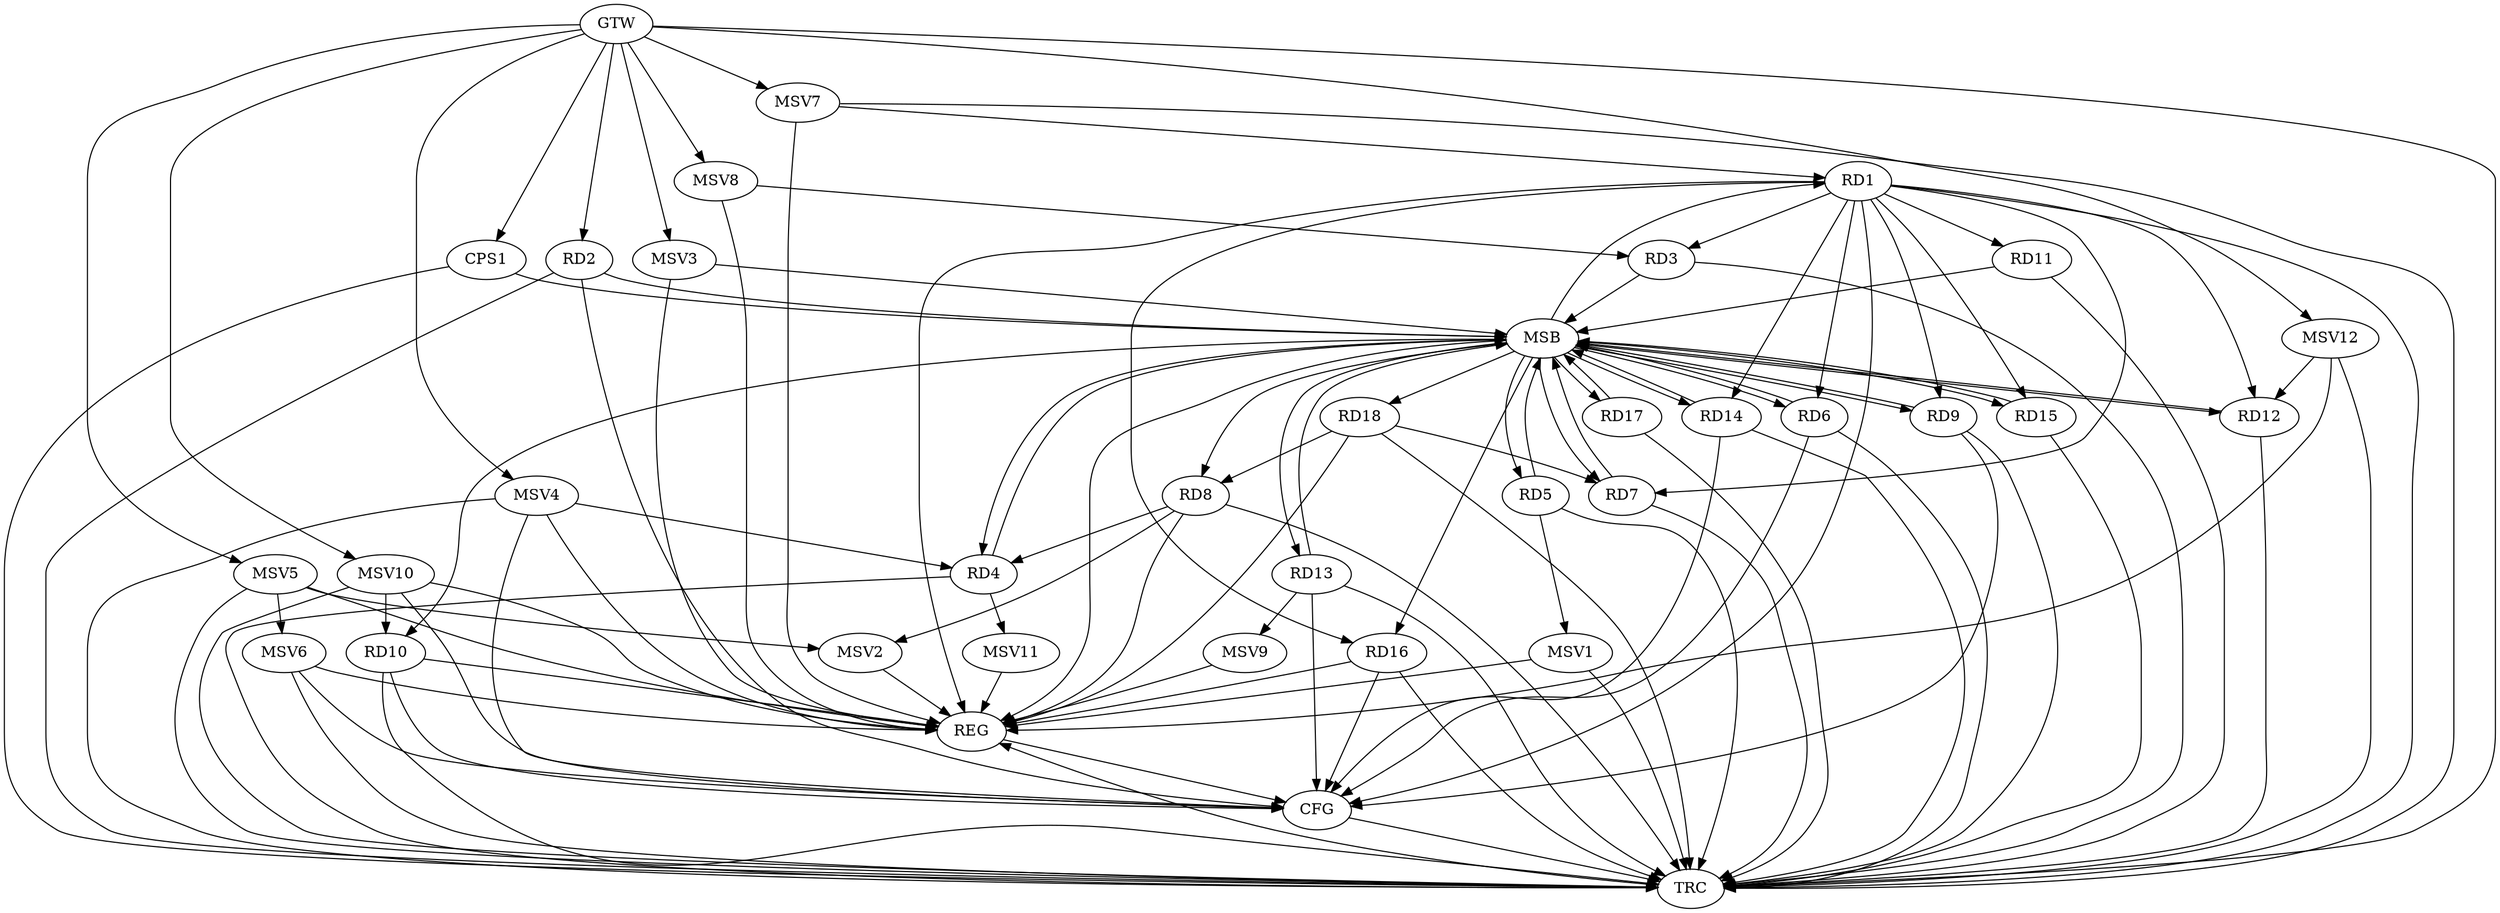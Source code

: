 strict digraph G {
  RD1 [ label="RD1" ];
  RD2 [ label="RD2" ];
  RD3 [ label="RD3" ];
  RD4 [ label="RD4" ];
  RD5 [ label="RD5" ];
  RD6 [ label="RD6" ];
  RD7 [ label="RD7" ];
  RD8 [ label="RD8" ];
  RD9 [ label="RD9" ];
  RD10 [ label="RD10" ];
  RD11 [ label="RD11" ];
  RD12 [ label="RD12" ];
  RD13 [ label="RD13" ];
  RD14 [ label="RD14" ];
  RD15 [ label="RD15" ];
  RD16 [ label="RD16" ];
  RD17 [ label="RD17" ];
  RD18 [ label="RD18" ];
  CPS1 [ label="CPS1" ];
  GTW [ label="GTW" ];
  REG [ label="REG" ];
  MSB [ label="MSB" ];
  CFG [ label="CFG" ];
  TRC [ label="TRC" ];
  MSV1 [ label="MSV1" ];
  MSV2 [ label="MSV2" ];
  MSV3 [ label="MSV3" ];
  MSV4 [ label="MSV4" ];
  MSV5 [ label="MSV5" ];
  MSV6 [ label="MSV6" ];
  MSV7 [ label="MSV7" ];
  MSV8 [ label="MSV8" ];
  MSV9 [ label="MSV9" ];
  MSV10 [ label="MSV10" ];
  MSV11 [ label="MSV11" ];
  MSV12 [ label="MSV12" ];
  RD1 -> RD7;
  RD1 -> RD11;
  RD1 -> RD12;
  RD8 -> RD4;
  RD18 -> RD7;
  RD18 -> RD8;
  GTW -> RD2;
  GTW -> CPS1;
  RD1 -> REG;
  RD8 -> REG;
  RD10 -> REG;
  RD16 -> REG;
  RD18 -> REG;
  RD2 -> MSB;
  MSB -> RD14;
  MSB -> RD16;
  MSB -> REG;
  RD3 -> MSB;
  MSB -> RD1;
  MSB -> RD9;
  RD4 -> MSB;
  RD5 -> MSB;
  MSB -> RD6;
  MSB -> RD8;
  MSB -> RD12;
  RD6 -> MSB;
  MSB -> RD13;
  RD7 -> MSB;
  MSB -> RD15;
  RD9 -> MSB;
  MSB -> RD5;
  RD11 -> MSB;
  MSB -> RD17;
  RD12 -> MSB;
  MSB -> RD4;
  MSB -> RD7;
  RD13 -> MSB;
  MSB -> RD18;
  RD14 -> MSB;
  RD15 -> MSB;
  RD17 -> MSB;
  CPS1 -> MSB;
  MSB -> RD10;
  RD14 -> CFG;
  RD6 -> CFG;
  RD9 -> CFG;
  RD2 -> CFG;
  RD16 -> CFG;
  RD13 -> CFG;
  RD1 -> CFG;
  RD10 -> CFG;
  REG -> CFG;
  RD1 -> TRC;
  RD2 -> TRC;
  RD3 -> TRC;
  RD4 -> TRC;
  RD5 -> TRC;
  RD6 -> TRC;
  RD7 -> TRC;
  RD8 -> TRC;
  RD9 -> TRC;
  RD10 -> TRC;
  RD11 -> TRC;
  RD12 -> TRC;
  RD13 -> TRC;
  RD14 -> TRC;
  RD15 -> TRC;
  RD16 -> TRC;
  RD17 -> TRC;
  RD18 -> TRC;
  CPS1 -> TRC;
  GTW -> TRC;
  CFG -> TRC;
  TRC -> REG;
  RD1 -> RD3;
  RD1 -> RD16;
  RD1 -> RD15;
  RD1 -> RD14;
  RD1 -> RD6;
  RD1 -> RD9;
  RD5 -> MSV1;
  MSV1 -> REG;
  MSV1 -> TRC;
  RD8 -> MSV2;
  MSV2 -> REG;
  MSV3 -> MSB;
  GTW -> MSV3;
  MSV3 -> REG;
  MSV4 -> RD4;
  GTW -> MSV4;
  MSV4 -> REG;
  MSV4 -> TRC;
  MSV4 -> CFG;
  MSV5 -> MSV2;
  GTW -> MSV5;
  MSV5 -> REG;
  MSV5 -> TRC;
  MSV5 -> MSV6;
  MSV6 -> REG;
  MSV6 -> TRC;
  MSV6 -> CFG;
  MSV7 -> RD1;
  GTW -> MSV7;
  MSV7 -> REG;
  MSV7 -> TRC;
  MSV8 -> RD3;
  GTW -> MSV8;
  MSV8 -> REG;
  RD13 -> MSV9;
  MSV9 -> REG;
  MSV10 -> RD10;
  GTW -> MSV10;
  MSV10 -> REG;
  MSV10 -> TRC;
  MSV10 -> CFG;
  RD4 -> MSV11;
  MSV11 -> REG;
  MSV12 -> RD12;
  GTW -> MSV12;
  MSV12 -> REG;
  MSV12 -> TRC;
}
